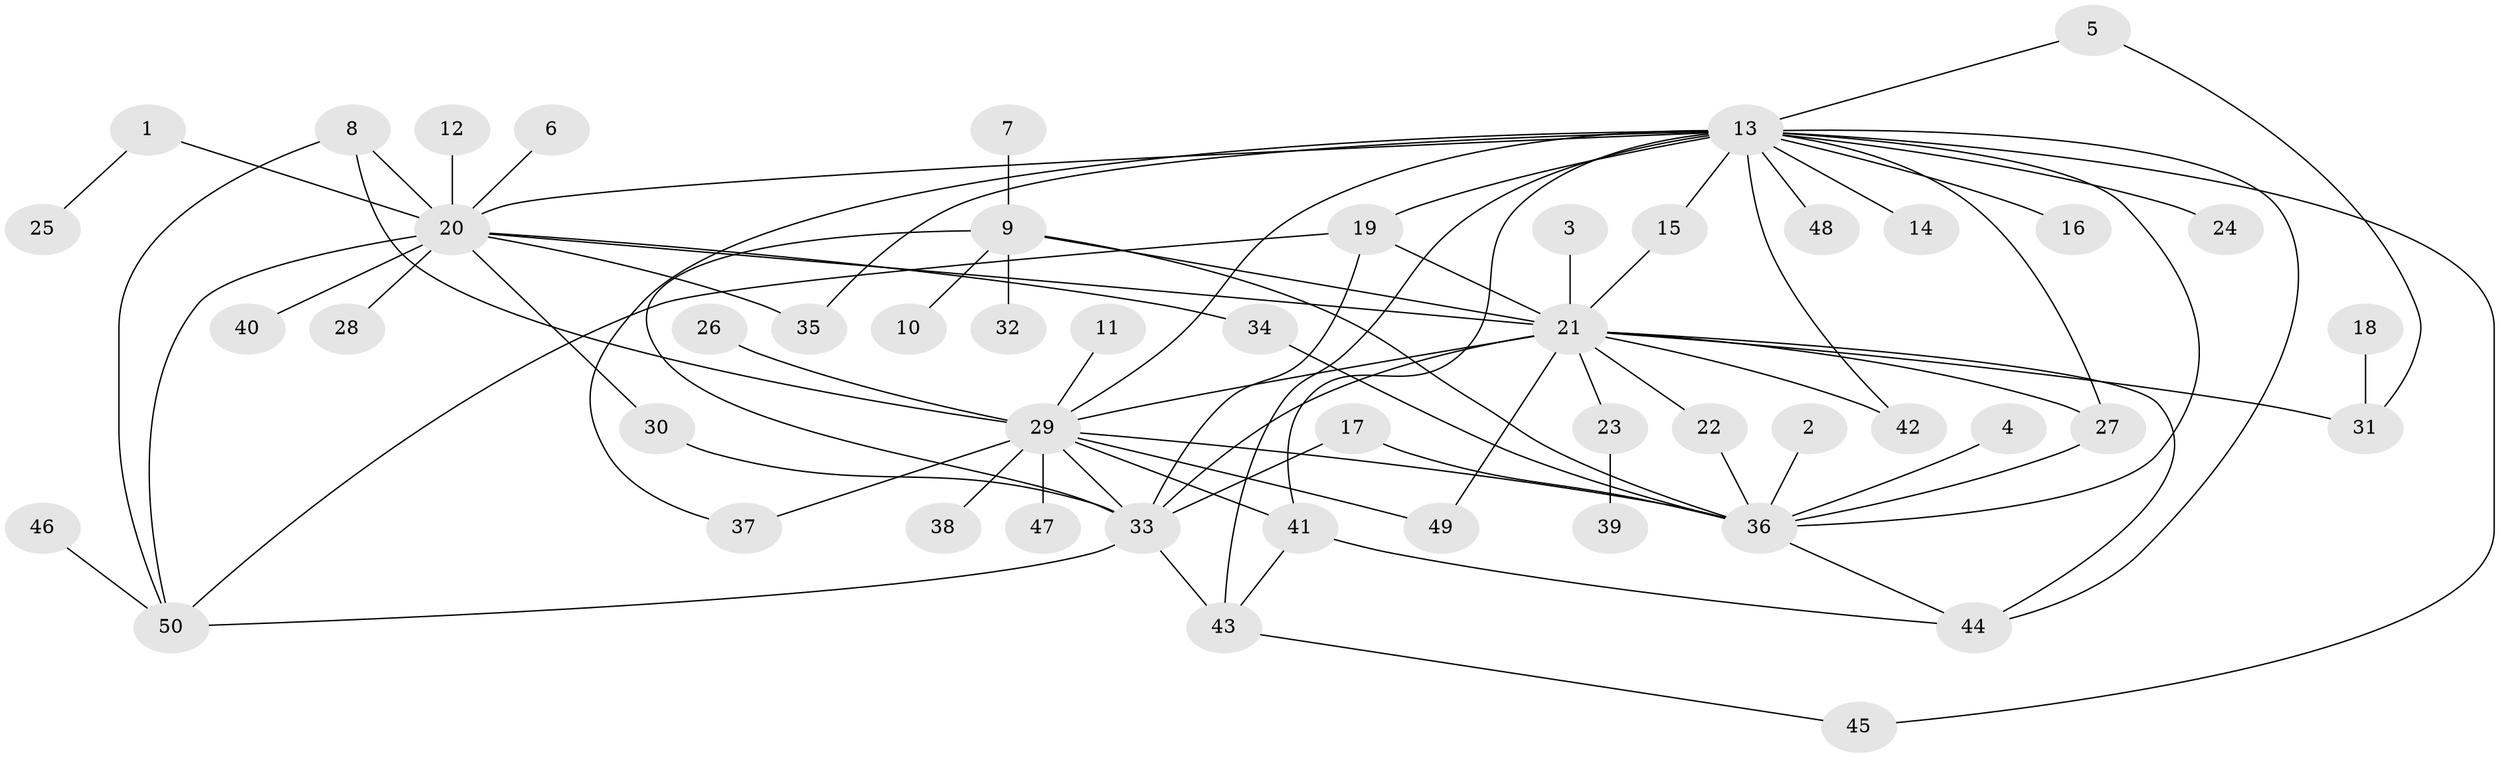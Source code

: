 // original degree distribution, {17: 0.010101010101010102, 16: 0.010101010101010102, 8: 0.010101010101010102, 2: 0.24242424242424243, 26: 0.010101010101010102, 4: 0.04040404040404041, 3: 0.1414141414141414, 12: 0.010101010101010102, 14: 0.010101010101010102, 1: 0.47474747474747475, 5: 0.010101010101010102, 7: 0.010101010101010102, 6: 0.020202020202020204}
// Generated by graph-tools (version 1.1) at 2025/01/03/09/25 03:01:40]
// undirected, 50 vertices, 79 edges
graph export_dot {
graph [start="1"]
  node [color=gray90,style=filled];
  1;
  2;
  3;
  4;
  5;
  6;
  7;
  8;
  9;
  10;
  11;
  12;
  13;
  14;
  15;
  16;
  17;
  18;
  19;
  20;
  21;
  22;
  23;
  24;
  25;
  26;
  27;
  28;
  29;
  30;
  31;
  32;
  33;
  34;
  35;
  36;
  37;
  38;
  39;
  40;
  41;
  42;
  43;
  44;
  45;
  46;
  47;
  48;
  49;
  50;
  1 -- 20 [weight=1.0];
  1 -- 25 [weight=1.0];
  2 -- 36 [weight=1.0];
  3 -- 21 [weight=1.0];
  4 -- 36 [weight=1.0];
  5 -- 13 [weight=1.0];
  5 -- 31 [weight=1.0];
  6 -- 20 [weight=1.0];
  7 -- 9 [weight=1.0];
  8 -- 20 [weight=1.0];
  8 -- 29 [weight=1.0];
  8 -- 50 [weight=1.0];
  9 -- 10 [weight=1.0];
  9 -- 21 [weight=1.0];
  9 -- 32 [weight=1.0];
  9 -- 33 [weight=1.0];
  9 -- 36 [weight=1.0];
  11 -- 29 [weight=1.0];
  12 -- 20 [weight=1.0];
  13 -- 14 [weight=1.0];
  13 -- 15 [weight=1.0];
  13 -- 16 [weight=1.0];
  13 -- 19 [weight=2.0];
  13 -- 20 [weight=1.0];
  13 -- 24 [weight=1.0];
  13 -- 27 [weight=2.0];
  13 -- 29 [weight=1.0];
  13 -- 35 [weight=1.0];
  13 -- 36 [weight=1.0];
  13 -- 37 [weight=1.0];
  13 -- 41 [weight=1.0];
  13 -- 42 [weight=1.0];
  13 -- 43 [weight=2.0];
  13 -- 44 [weight=1.0];
  13 -- 45 [weight=1.0];
  13 -- 48 [weight=1.0];
  15 -- 21 [weight=1.0];
  17 -- 33 [weight=1.0];
  17 -- 36 [weight=1.0];
  18 -- 31 [weight=1.0];
  19 -- 21 [weight=1.0];
  19 -- 33 [weight=1.0];
  19 -- 50 [weight=1.0];
  20 -- 21 [weight=1.0];
  20 -- 28 [weight=1.0];
  20 -- 30 [weight=1.0];
  20 -- 34 [weight=1.0];
  20 -- 35 [weight=1.0];
  20 -- 40 [weight=1.0];
  20 -- 50 [weight=1.0];
  21 -- 22 [weight=1.0];
  21 -- 23 [weight=1.0];
  21 -- 27 [weight=1.0];
  21 -- 29 [weight=1.0];
  21 -- 31 [weight=1.0];
  21 -- 33 [weight=2.0];
  21 -- 42 [weight=1.0];
  21 -- 44 [weight=1.0];
  21 -- 49 [weight=1.0];
  22 -- 36 [weight=1.0];
  23 -- 39 [weight=1.0];
  26 -- 29 [weight=1.0];
  27 -- 36 [weight=1.0];
  29 -- 33 [weight=1.0];
  29 -- 36 [weight=1.0];
  29 -- 37 [weight=1.0];
  29 -- 38 [weight=1.0];
  29 -- 41 [weight=1.0];
  29 -- 47 [weight=1.0];
  29 -- 49 [weight=1.0];
  30 -- 33 [weight=1.0];
  33 -- 43 [weight=1.0];
  33 -- 50 [weight=1.0];
  34 -- 36 [weight=1.0];
  36 -- 44 [weight=1.0];
  41 -- 43 [weight=1.0];
  41 -- 44 [weight=1.0];
  43 -- 45 [weight=1.0];
  46 -- 50 [weight=1.0];
}
